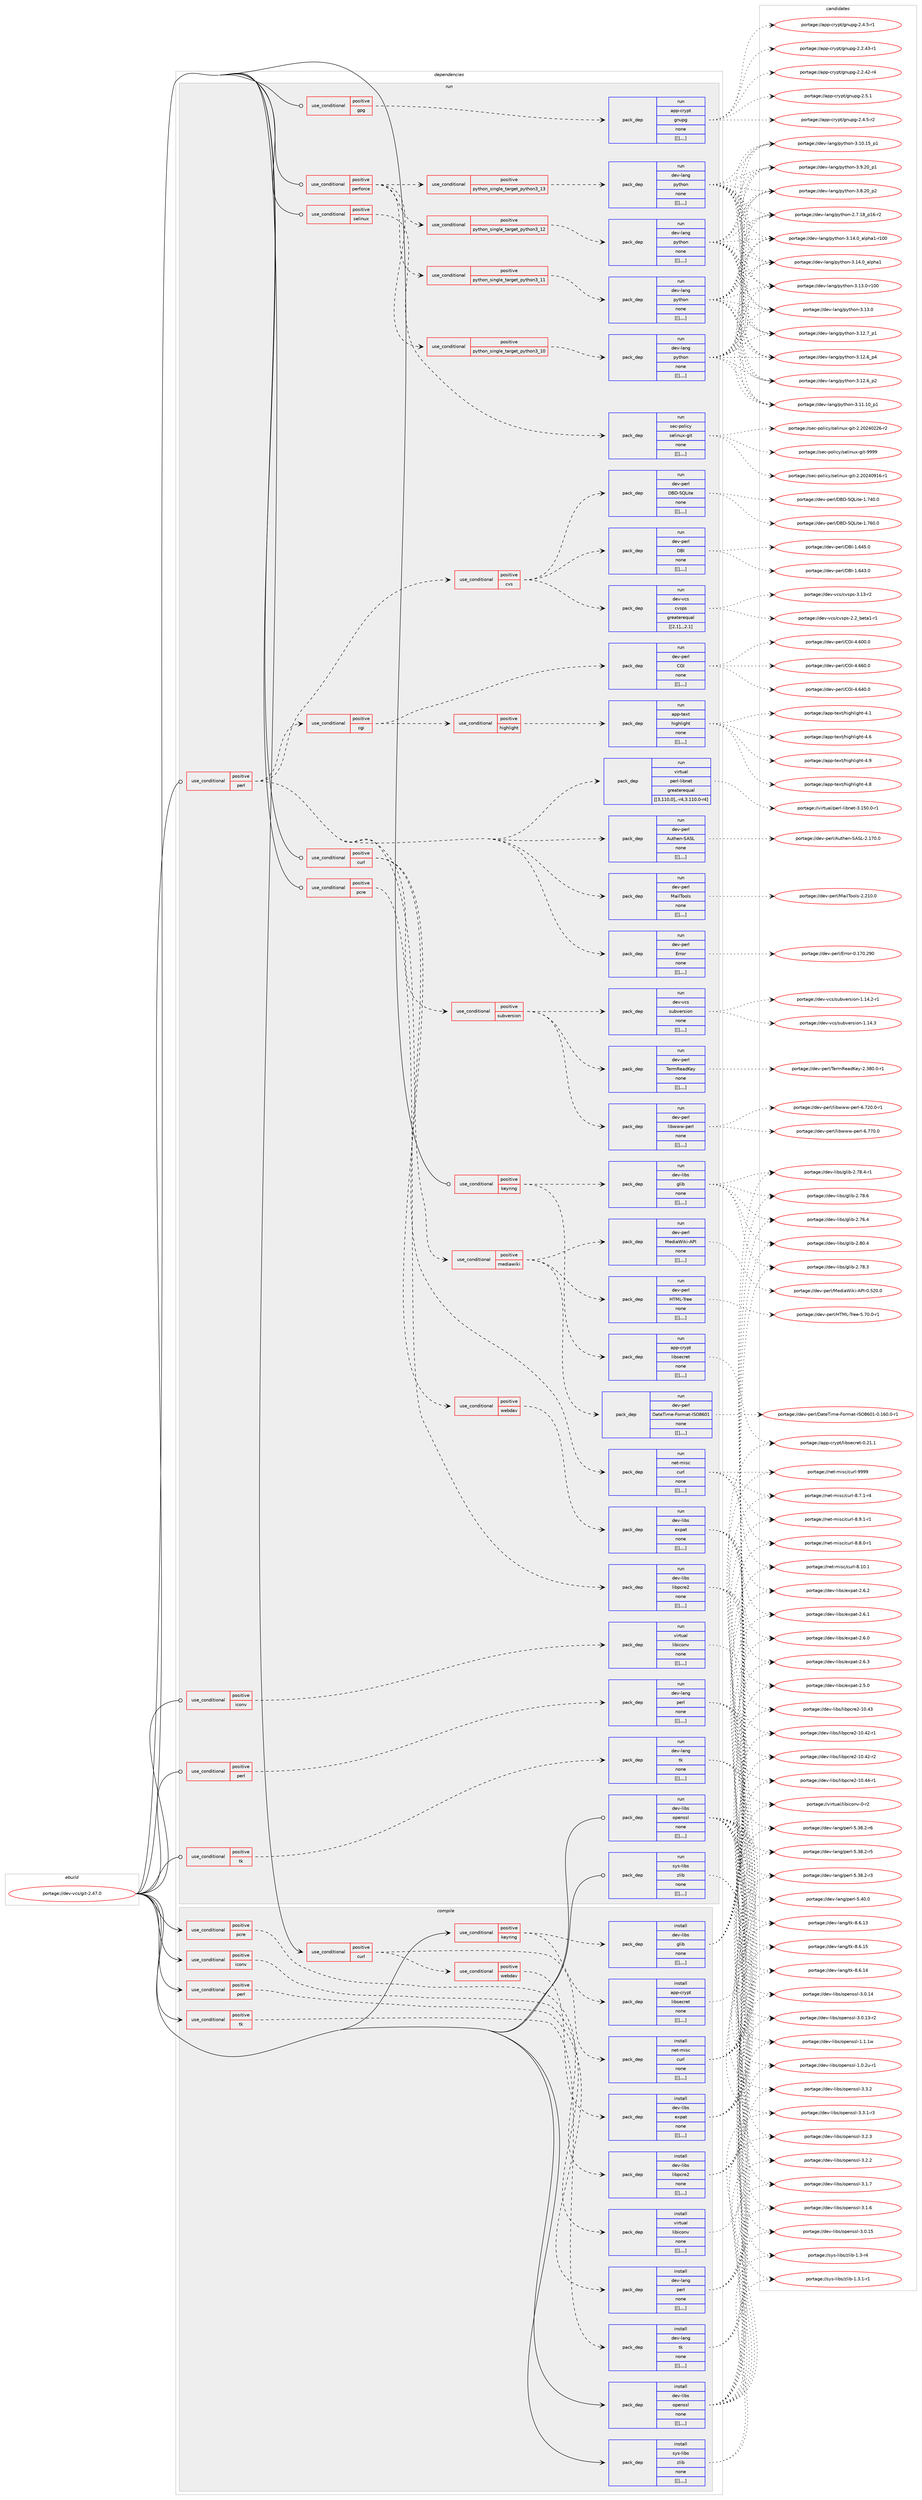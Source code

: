 digraph prolog {

# *************
# Graph options
# *************

newrank=true;
concentrate=true;
compound=true;
graph [rankdir=LR,fontname=Helvetica,fontsize=10,ranksep=1.5];#, ranksep=2.5, nodesep=0.2];
edge  [arrowhead=vee];
node  [fontname=Helvetica,fontsize=10];

# **********
# The ebuild
# **********

subgraph cluster_leftcol {
color=gray;
label=<<i>ebuild</i>>;
id [label="portage://dev-vcs/git-2.47.0", color=red, width=4, href="../dev-vcs/git-2.47.0.svg"];
}

# ****************
# The dependencies
# ****************

subgraph cluster_midcol {
color=gray;
label=<<i>dependencies</i>>;
subgraph cluster_compile {
fillcolor="#eeeeee";
style=filled;
label=<<i>compile</i>>;
subgraph cond66835 {
dependency232993 [label=<<TABLE BORDER="0" CELLBORDER="1" CELLSPACING="0" CELLPADDING="4"><TR><TD ROWSPAN="3" CELLPADDING="10">use_conditional</TD></TR><TR><TD>positive</TD></TR><TR><TD>curl</TD></TR></TABLE>>, shape=none, color=red];
subgraph pack164627 {
dependency233016 [label=<<TABLE BORDER="0" CELLBORDER="1" CELLSPACING="0" CELLPADDING="4" WIDTH="220"><TR><TD ROWSPAN="6" CELLPADDING="30">pack_dep</TD></TR><TR><TD WIDTH="110">install</TD></TR><TR><TD>net-misc</TD></TR><TR><TD>curl</TD></TR><TR><TD>none</TD></TR><TR><TD>[[],,,,]</TD></TR></TABLE>>, shape=none, color=blue];
}
dependency232993:e -> dependency233016:w [weight=20,style="dashed",arrowhead="vee"];
subgraph cond66889 {
dependency233152 [label=<<TABLE BORDER="0" CELLBORDER="1" CELLSPACING="0" CELLPADDING="4"><TR><TD ROWSPAN="3" CELLPADDING="10">use_conditional</TD></TR><TR><TD>positive</TD></TR><TR><TD>webdav</TD></TR></TABLE>>, shape=none, color=red];
subgraph pack164713 {
dependency233155 [label=<<TABLE BORDER="0" CELLBORDER="1" CELLSPACING="0" CELLPADDING="4" WIDTH="220"><TR><TD ROWSPAN="6" CELLPADDING="30">pack_dep</TD></TR><TR><TD WIDTH="110">install</TD></TR><TR><TD>dev-libs</TD></TR><TR><TD>expat</TD></TR><TR><TD>none</TD></TR><TR><TD>[[],,,,]</TD></TR></TABLE>>, shape=none, color=blue];
}
dependency233152:e -> dependency233155:w [weight=20,style="dashed",arrowhead="vee"];
}
dependency232993:e -> dependency233152:w [weight=20,style="dashed",arrowhead="vee"];
}
id:e -> dependency232993:w [weight=20,style="solid",arrowhead="vee"];
subgraph cond66891 {
dependency233159 [label=<<TABLE BORDER="0" CELLBORDER="1" CELLSPACING="0" CELLPADDING="4"><TR><TD ROWSPAN="3" CELLPADDING="10">use_conditional</TD></TR><TR><TD>positive</TD></TR><TR><TD>iconv</TD></TR></TABLE>>, shape=none, color=red];
subgraph pack164742 {
dependency233201 [label=<<TABLE BORDER="0" CELLBORDER="1" CELLSPACING="0" CELLPADDING="4" WIDTH="220"><TR><TD ROWSPAN="6" CELLPADDING="30">pack_dep</TD></TR><TR><TD WIDTH="110">install</TD></TR><TR><TD>virtual</TD></TR><TR><TD>libiconv</TD></TR><TR><TD>none</TD></TR><TR><TD>[[],,,,]</TD></TR></TABLE>>, shape=none, color=blue];
}
dependency233159:e -> dependency233201:w [weight=20,style="dashed",arrowhead="vee"];
}
id:e -> dependency233159:w [weight=20,style="solid",arrowhead="vee"];
subgraph cond66919 {
dependency233266 [label=<<TABLE BORDER="0" CELLBORDER="1" CELLSPACING="0" CELLPADDING="4"><TR><TD ROWSPAN="3" CELLPADDING="10">use_conditional</TD></TR><TR><TD>positive</TD></TR><TR><TD>keyring</TD></TR></TABLE>>, shape=none, color=red];
subgraph pack164847 {
dependency233395 [label=<<TABLE BORDER="0" CELLBORDER="1" CELLSPACING="0" CELLPADDING="4" WIDTH="220"><TR><TD ROWSPAN="6" CELLPADDING="30">pack_dep</TD></TR><TR><TD WIDTH="110">install</TD></TR><TR><TD>app-crypt</TD></TR><TR><TD>libsecret</TD></TR><TR><TD>none</TD></TR><TR><TD>[[],,,,]</TD></TR></TABLE>>, shape=none, color=blue];
}
dependency233266:e -> dependency233395:w [weight=20,style="dashed",arrowhead="vee"];
subgraph pack164878 {
dependency233398 [label=<<TABLE BORDER="0" CELLBORDER="1" CELLSPACING="0" CELLPADDING="4" WIDTH="220"><TR><TD ROWSPAN="6" CELLPADDING="30">pack_dep</TD></TR><TR><TD WIDTH="110">install</TD></TR><TR><TD>dev-libs</TD></TR><TR><TD>glib</TD></TR><TR><TD>none</TD></TR><TR><TD>[[],,,,]</TD></TR></TABLE>>, shape=none, color=blue];
}
dependency233266:e -> dependency233398:w [weight=20,style="dashed",arrowhead="vee"];
}
id:e -> dependency233266:w [weight=20,style="solid",arrowhead="vee"];
subgraph cond66976 {
dependency233445 [label=<<TABLE BORDER="0" CELLBORDER="1" CELLSPACING="0" CELLPADDING="4"><TR><TD ROWSPAN="3" CELLPADDING="10">use_conditional</TD></TR><TR><TD>positive</TD></TR><TR><TD>pcre</TD></TR></TABLE>>, shape=none, color=red];
subgraph pack164926 {
dependency233489 [label=<<TABLE BORDER="0" CELLBORDER="1" CELLSPACING="0" CELLPADDING="4" WIDTH="220"><TR><TD ROWSPAN="6" CELLPADDING="30">pack_dep</TD></TR><TR><TD WIDTH="110">install</TD></TR><TR><TD>dev-libs</TD></TR><TR><TD>libpcre2</TD></TR><TR><TD>none</TD></TR><TR><TD>[[],,,,]</TD></TR></TABLE>>, shape=none, color=blue];
}
dependency233445:e -> dependency233489:w [weight=20,style="dashed",arrowhead="vee"];
}
id:e -> dependency233445:w [weight=20,style="solid",arrowhead="vee"];
subgraph cond66999 {
dependency233560 [label=<<TABLE BORDER="0" CELLBORDER="1" CELLSPACING="0" CELLPADDING="4"><TR><TD ROWSPAN="3" CELLPADDING="10">use_conditional</TD></TR><TR><TD>positive</TD></TR><TR><TD>perl</TD></TR></TABLE>>, shape=none, color=red];
subgraph pack164991 {
dependency233562 [label=<<TABLE BORDER="0" CELLBORDER="1" CELLSPACING="0" CELLPADDING="4" WIDTH="220"><TR><TD ROWSPAN="6" CELLPADDING="30">pack_dep</TD></TR><TR><TD WIDTH="110">install</TD></TR><TR><TD>dev-lang</TD></TR><TR><TD>perl</TD></TR><TR><TD>none</TD></TR><TR><TD>[[],,,,]</TD></TR></TABLE>>, shape=none, color=blue];
}
dependency233560:e -> dependency233562:w [weight=20,style="dashed",arrowhead="vee"];
}
id:e -> dependency233560:w [weight=20,style="solid",arrowhead="vee"];
subgraph cond67026 {
dependency233600 [label=<<TABLE BORDER="0" CELLBORDER="1" CELLSPACING="0" CELLPADDING="4"><TR><TD ROWSPAN="3" CELLPADDING="10">use_conditional</TD></TR><TR><TD>positive</TD></TR><TR><TD>tk</TD></TR></TABLE>>, shape=none, color=red];
subgraph pack165022 {
dependency233632 [label=<<TABLE BORDER="0" CELLBORDER="1" CELLSPACING="0" CELLPADDING="4" WIDTH="220"><TR><TD ROWSPAN="6" CELLPADDING="30">pack_dep</TD></TR><TR><TD WIDTH="110">install</TD></TR><TR><TD>dev-lang</TD></TR><TR><TD>tk</TD></TR><TR><TD>none</TD></TR><TR><TD>[[],,,,]</TD></TR></TABLE>>, shape=none, color=blue];
}
dependency233600:e -> dependency233632:w [weight=20,style="dashed",arrowhead="vee"];
}
id:e -> dependency233600:w [weight=20,style="solid",arrowhead="vee"];
subgraph pack165039 {
dependency233670 [label=<<TABLE BORDER="0" CELLBORDER="1" CELLSPACING="0" CELLPADDING="4" WIDTH="220"><TR><TD ROWSPAN="6" CELLPADDING="30">pack_dep</TD></TR><TR><TD WIDTH="110">install</TD></TR><TR><TD>dev-libs</TD></TR><TR><TD>openssl</TD></TR><TR><TD>none</TD></TR><TR><TD>[[],,,,]</TD></TR></TABLE>>, shape=none, color=blue];
}
id:e -> dependency233670:w [weight=20,style="solid",arrowhead="vee"];
subgraph pack165079 {
dependency233710 [label=<<TABLE BORDER="0" CELLBORDER="1" CELLSPACING="0" CELLPADDING="4" WIDTH="220"><TR><TD ROWSPAN="6" CELLPADDING="30">pack_dep</TD></TR><TR><TD WIDTH="110">install</TD></TR><TR><TD>sys-libs</TD></TR><TR><TD>zlib</TD></TR><TR><TD>none</TD></TR><TR><TD>[[],,,,]</TD></TR></TABLE>>, shape=none, color=blue];
}
id:e -> dependency233710:w [weight=20,style="solid",arrowhead="vee"];
}
subgraph cluster_compileandrun {
fillcolor="#eeeeee";
style=filled;
label=<<i>compile and run</i>>;
}
subgraph cluster_run {
fillcolor="#eeeeee";
style=filled;
label=<<i>run</i>>;
subgraph cond67074 {
dependency233735 [label=<<TABLE BORDER="0" CELLBORDER="1" CELLSPACING="0" CELLPADDING="4"><TR><TD ROWSPAN="3" CELLPADDING="10">use_conditional</TD></TR><TR><TD>positive</TD></TR><TR><TD>curl</TD></TR></TABLE>>, shape=none, color=red];
subgraph pack165110 {
dependency233738 [label=<<TABLE BORDER="0" CELLBORDER="1" CELLSPACING="0" CELLPADDING="4" WIDTH="220"><TR><TD ROWSPAN="6" CELLPADDING="30">pack_dep</TD></TR><TR><TD WIDTH="110">run</TD></TR><TR><TD>net-misc</TD></TR><TR><TD>curl</TD></TR><TR><TD>none</TD></TR><TR><TD>[[],,,,]</TD></TR></TABLE>>, shape=none, color=blue];
}
dependency233735:e -> dependency233738:w [weight=20,style="dashed",arrowhead="vee"];
subgraph cond67081 {
dependency233766 [label=<<TABLE BORDER="0" CELLBORDER="1" CELLSPACING="0" CELLPADDING="4"><TR><TD ROWSPAN="3" CELLPADDING="10">use_conditional</TD></TR><TR><TD>positive</TD></TR><TR><TD>webdav</TD></TR></TABLE>>, shape=none, color=red];
subgraph pack165133 {
dependency233831 [label=<<TABLE BORDER="0" CELLBORDER="1" CELLSPACING="0" CELLPADDING="4" WIDTH="220"><TR><TD ROWSPAN="6" CELLPADDING="30">pack_dep</TD></TR><TR><TD WIDTH="110">run</TD></TR><TR><TD>dev-libs</TD></TR><TR><TD>expat</TD></TR><TR><TD>none</TD></TR><TR><TD>[[],,,,]</TD></TR></TABLE>>, shape=none, color=blue];
}
dependency233766:e -> dependency233831:w [weight=20,style="dashed",arrowhead="vee"];
}
dependency233735:e -> dependency233766:w [weight=20,style="dashed",arrowhead="vee"];
}
id:e -> dependency233735:w [weight=20,style="solid",arrowhead="odot"];
subgraph cond67120 {
dependency233909 [label=<<TABLE BORDER="0" CELLBORDER="1" CELLSPACING="0" CELLPADDING="4"><TR><TD ROWSPAN="3" CELLPADDING="10">use_conditional</TD></TR><TR><TD>positive</TD></TR><TR><TD>gpg</TD></TR></TABLE>>, shape=none, color=red];
subgraph pack165242 {
dependency233956 [label=<<TABLE BORDER="0" CELLBORDER="1" CELLSPACING="0" CELLPADDING="4" WIDTH="220"><TR><TD ROWSPAN="6" CELLPADDING="30">pack_dep</TD></TR><TR><TD WIDTH="110">run</TD></TR><TR><TD>app-crypt</TD></TR><TR><TD>gnupg</TD></TR><TR><TD>none</TD></TR><TR><TD>[[],,,,]</TD></TR></TABLE>>, shape=none, color=blue];
}
dependency233909:e -> dependency233956:w [weight=20,style="dashed",arrowhead="vee"];
}
id:e -> dependency233909:w [weight=20,style="solid",arrowhead="odot"];
subgraph cond67145 {
dependency233961 [label=<<TABLE BORDER="0" CELLBORDER="1" CELLSPACING="0" CELLPADDING="4"><TR><TD ROWSPAN="3" CELLPADDING="10">use_conditional</TD></TR><TR><TD>positive</TD></TR><TR><TD>iconv</TD></TR></TABLE>>, shape=none, color=red];
subgraph pack165282 {
dependency233993 [label=<<TABLE BORDER="0" CELLBORDER="1" CELLSPACING="0" CELLPADDING="4" WIDTH="220"><TR><TD ROWSPAN="6" CELLPADDING="30">pack_dep</TD></TR><TR><TD WIDTH="110">run</TD></TR><TR><TD>virtual</TD></TR><TR><TD>libiconv</TD></TR><TR><TD>none</TD></TR><TR><TD>[[],,,,]</TD></TR></TABLE>>, shape=none, color=blue];
}
dependency233961:e -> dependency233993:w [weight=20,style="dashed",arrowhead="vee"];
}
id:e -> dependency233961:w [weight=20,style="solid",arrowhead="odot"];
subgraph cond67165 {
dependency234034 [label=<<TABLE BORDER="0" CELLBORDER="1" CELLSPACING="0" CELLPADDING="4"><TR><TD ROWSPAN="3" CELLPADDING="10">use_conditional</TD></TR><TR><TD>positive</TD></TR><TR><TD>keyring</TD></TR></TABLE>>, shape=none, color=red];
subgraph pack165310 {
dependency234055 [label=<<TABLE BORDER="0" CELLBORDER="1" CELLSPACING="0" CELLPADDING="4" WIDTH="220"><TR><TD ROWSPAN="6" CELLPADDING="30">pack_dep</TD></TR><TR><TD WIDTH="110">run</TD></TR><TR><TD>app-crypt</TD></TR><TR><TD>libsecret</TD></TR><TR><TD>none</TD></TR><TR><TD>[[],,,,]</TD></TR></TABLE>>, shape=none, color=blue];
}
dependency234034:e -> dependency234055:w [weight=20,style="dashed",arrowhead="vee"];
subgraph pack165325 {
dependency234062 [label=<<TABLE BORDER="0" CELLBORDER="1" CELLSPACING="0" CELLPADDING="4" WIDTH="220"><TR><TD ROWSPAN="6" CELLPADDING="30">pack_dep</TD></TR><TR><TD WIDTH="110">run</TD></TR><TR><TD>dev-libs</TD></TR><TR><TD>glib</TD></TR><TR><TD>none</TD></TR><TR><TD>[[],,,,]</TD></TR></TABLE>>, shape=none, color=blue];
}
dependency234034:e -> dependency234062:w [weight=20,style="dashed",arrowhead="vee"];
}
id:e -> dependency234034:w [weight=20,style="solid",arrowhead="odot"];
subgraph cond67196 {
dependency234136 [label=<<TABLE BORDER="0" CELLBORDER="1" CELLSPACING="0" CELLPADDING="4"><TR><TD ROWSPAN="3" CELLPADDING="10">use_conditional</TD></TR><TR><TD>positive</TD></TR><TR><TD>pcre</TD></TR></TABLE>>, shape=none, color=red];
subgraph pack165436 {
dependency234205 [label=<<TABLE BORDER="0" CELLBORDER="1" CELLSPACING="0" CELLPADDING="4" WIDTH="220"><TR><TD ROWSPAN="6" CELLPADDING="30">pack_dep</TD></TR><TR><TD WIDTH="110">run</TD></TR><TR><TD>dev-libs</TD></TR><TR><TD>libpcre2</TD></TR><TR><TD>none</TD></TR><TR><TD>[[],,,,]</TD></TR></TABLE>>, shape=none, color=blue];
}
dependency234136:e -> dependency234205:w [weight=20,style="dashed",arrowhead="vee"];
}
id:e -> dependency234136:w [weight=20,style="solid",arrowhead="odot"];
subgraph cond67222 {
dependency234213 [label=<<TABLE BORDER="0" CELLBORDER="1" CELLSPACING="0" CELLPADDING="4"><TR><TD ROWSPAN="3" CELLPADDING="10">use_conditional</TD></TR><TR><TD>positive</TD></TR><TR><TD>perforce</TD></TR></TABLE>>, shape=none, color=red];
subgraph cond67224 {
dependency234216 [label=<<TABLE BORDER="0" CELLBORDER="1" CELLSPACING="0" CELLPADDING="4"><TR><TD ROWSPAN="3" CELLPADDING="10">use_conditional</TD></TR><TR><TD>positive</TD></TR><TR><TD>python_single_target_python3_10</TD></TR></TABLE>>, shape=none, color=red];
subgraph pack165441 {
dependency234218 [label=<<TABLE BORDER="0" CELLBORDER="1" CELLSPACING="0" CELLPADDING="4" WIDTH="220"><TR><TD ROWSPAN="6" CELLPADDING="30">pack_dep</TD></TR><TR><TD WIDTH="110">run</TD></TR><TR><TD>dev-lang</TD></TR><TR><TD>python</TD></TR><TR><TD>none</TD></TR><TR><TD>[[],,,,]</TD></TR></TABLE>>, shape=none, color=blue];
}
dependency234216:e -> dependency234218:w [weight=20,style="dashed",arrowhead="vee"];
}
dependency234213:e -> dependency234216:w [weight=20,style="dashed",arrowhead="vee"];
subgraph cond67232 {
dependency234252 [label=<<TABLE BORDER="0" CELLBORDER="1" CELLSPACING="0" CELLPADDING="4"><TR><TD ROWSPAN="3" CELLPADDING="10">use_conditional</TD></TR><TR><TD>positive</TD></TR><TR><TD>python_single_target_python3_11</TD></TR></TABLE>>, shape=none, color=red];
subgraph pack165467 {
dependency234276 [label=<<TABLE BORDER="0" CELLBORDER="1" CELLSPACING="0" CELLPADDING="4" WIDTH="220"><TR><TD ROWSPAN="6" CELLPADDING="30">pack_dep</TD></TR><TR><TD WIDTH="110">run</TD></TR><TR><TD>dev-lang</TD></TR><TR><TD>python</TD></TR><TR><TD>none</TD></TR><TR><TD>[[],,,,]</TD></TR></TABLE>>, shape=none, color=blue];
}
dependency234252:e -> dependency234276:w [weight=20,style="dashed",arrowhead="vee"];
}
dependency234213:e -> dependency234252:w [weight=20,style="dashed",arrowhead="vee"];
subgraph cond67241 {
dependency234335 [label=<<TABLE BORDER="0" CELLBORDER="1" CELLSPACING="0" CELLPADDING="4"><TR><TD ROWSPAN="3" CELLPADDING="10">use_conditional</TD></TR><TR><TD>positive</TD></TR><TR><TD>python_single_target_python3_12</TD></TR></TABLE>>, shape=none, color=red];
subgraph pack165544 {
dependency234427 [label=<<TABLE BORDER="0" CELLBORDER="1" CELLSPACING="0" CELLPADDING="4" WIDTH="220"><TR><TD ROWSPAN="6" CELLPADDING="30">pack_dep</TD></TR><TR><TD WIDTH="110">run</TD></TR><TR><TD>dev-lang</TD></TR><TR><TD>python</TD></TR><TR><TD>none</TD></TR><TR><TD>[[],,,,]</TD></TR></TABLE>>, shape=none, color=blue];
}
dependency234335:e -> dependency234427:w [weight=20,style="dashed",arrowhead="vee"];
}
dependency234213:e -> dependency234335:w [weight=20,style="dashed",arrowhead="vee"];
subgraph cond67282 {
dependency234432 [label=<<TABLE BORDER="0" CELLBORDER="1" CELLSPACING="0" CELLPADDING="4"><TR><TD ROWSPAN="3" CELLPADDING="10">use_conditional</TD></TR><TR><TD>positive</TD></TR><TR><TD>python_single_target_python3_13</TD></TR></TABLE>>, shape=none, color=red];
subgraph pack165624 {
dependency234502 [label=<<TABLE BORDER="0" CELLBORDER="1" CELLSPACING="0" CELLPADDING="4" WIDTH="220"><TR><TD ROWSPAN="6" CELLPADDING="30">pack_dep</TD></TR><TR><TD WIDTH="110">run</TD></TR><TR><TD>dev-lang</TD></TR><TR><TD>python</TD></TR><TR><TD>none</TD></TR><TR><TD>[[],,,,]</TD></TR></TABLE>>, shape=none, color=blue];
}
dependency234432:e -> dependency234502:w [weight=20,style="dashed",arrowhead="vee"];
}
dependency234213:e -> dependency234432:w [weight=20,style="dashed",arrowhead="vee"];
}
id:e -> dependency234213:w [weight=20,style="solid",arrowhead="odot"];
subgraph cond67301 {
dependency234620 [label=<<TABLE BORDER="0" CELLBORDER="1" CELLSPACING="0" CELLPADDING="4"><TR><TD ROWSPAN="3" CELLPADDING="10">use_conditional</TD></TR><TR><TD>positive</TD></TR><TR><TD>perl</TD></TR></TABLE>>, shape=none, color=red];
subgraph pack165751 {
dependency234664 [label=<<TABLE BORDER="0" CELLBORDER="1" CELLSPACING="0" CELLPADDING="4" WIDTH="220"><TR><TD ROWSPAN="6" CELLPADDING="30">pack_dep</TD></TR><TR><TD WIDTH="110">run</TD></TR><TR><TD>dev-lang</TD></TR><TR><TD>perl</TD></TR><TR><TD>none</TD></TR><TR><TD>[[],,,,]</TD></TR></TABLE>>, shape=none, color=blue];
}
dependency234620:e -> dependency234664:w [weight=20,style="dashed",arrowhead="vee"];
}
id:e -> dependency234620:w [weight=20,style="solid",arrowhead="odot"];
subgraph cond67337 {
dependency234691 [label=<<TABLE BORDER="0" CELLBORDER="1" CELLSPACING="0" CELLPADDING="4"><TR><TD ROWSPAN="3" CELLPADDING="10">use_conditional</TD></TR><TR><TD>positive</TD></TR><TR><TD>perl</TD></TR></TABLE>>, shape=none, color=red];
subgraph pack165805 {
dependency234708 [label=<<TABLE BORDER="0" CELLBORDER="1" CELLSPACING="0" CELLPADDING="4" WIDTH="220"><TR><TD ROWSPAN="6" CELLPADDING="30">pack_dep</TD></TR><TR><TD WIDTH="110">run</TD></TR><TR><TD>dev-perl</TD></TR><TR><TD>Error</TD></TR><TR><TD>none</TD></TR><TR><TD>[[],,,,]</TD></TR></TABLE>>, shape=none, color=blue];
}
dependency234691:e -> dependency234708:w [weight=20,style="dashed",arrowhead="vee"];
subgraph pack165852 {
dependency234802 [label=<<TABLE BORDER="0" CELLBORDER="1" CELLSPACING="0" CELLPADDING="4" WIDTH="220"><TR><TD ROWSPAN="6" CELLPADDING="30">pack_dep</TD></TR><TR><TD WIDTH="110">run</TD></TR><TR><TD>dev-perl</TD></TR><TR><TD>MailTools</TD></TR><TR><TD>none</TD></TR><TR><TD>[[],,,,]</TD></TR></TABLE>>, shape=none, color=blue];
}
dependency234691:e -> dependency234802:w [weight=20,style="dashed",arrowhead="vee"];
subgraph pack165895 {
dependency234820 [label=<<TABLE BORDER="0" CELLBORDER="1" CELLSPACING="0" CELLPADDING="4" WIDTH="220"><TR><TD ROWSPAN="6" CELLPADDING="30">pack_dep</TD></TR><TR><TD WIDTH="110">run</TD></TR><TR><TD>dev-perl</TD></TR><TR><TD>Authen-SASL</TD></TR><TR><TD>none</TD></TR><TR><TD>[[],,,,]</TD></TR></TABLE>>, shape=none, color=blue];
}
dependency234691:e -> dependency234820:w [weight=20,style="dashed",arrowhead="vee"];
subgraph pack165898 {
dependency234842 [label=<<TABLE BORDER="0" CELLBORDER="1" CELLSPACING="0" CELLPADDING="4" WIDTH="220"><TR><TD ROWSPAN="6" CELLPADDING="30">pack_dep</TD></TR><TR><TD WIDTH="110">run</TD></TR><TR><TD>virtual</TD></TR><TR><TD>perl-libnet</TD></TR><TR><TD>greaterequal</TD></TR><TR><TD>[[3,110,0],,-r4,3.110.0-r4]</TD></TR></TABLE>>, shape=none, color=blue];
}
dependency234691:e -> dependency234842:w [weight=20,style="dashed",arrowhead="vee"];
subgraph cond67375 {
dependency234847 [label=<<TABLE BORDER="0" CELLBORDER="1" CELLSPACING="0" CELLPADDING="4"><TR><TD ROWSPAN="3" CELLPADDING="10">use_conditional</TD></TR><TR><TD>positive</TD></TR><TR><TD>cgi</TD></TR></TABLE>>, shape=none, color=red];
subgraph pack165915 {
dependency234860 [label=<<TABLE BORDER="0" CELLBORDER="1" CELLSPACING="0" CELLPADDING="4" WIDTH="220"><TR><TD ROWSPAN="6" CELLPADDING="30">pack_dep</TD></TR><TR><TD WIDTH="110">run</TD></TR><TR><TD>dev-perl</TD></TR><TR><TD>CGI</TD></TR><TR><TD>none</TD></TR><TR><TD>[[],,,,]</TD></TR></TABLE>>, shape=none, color=blue];
}
dependency234847:e -> dependency234860:w [weight=20,style="dashed",arrowhead="vee"];
subgraph cond67391 {
dependency234927 [label=<<TABLE BORDER="0" CELLBORDER="1" CELLSPACING="0" CELLPADDING="4"><TR><TD ROWSPAN="3" CELLPADDING="10">use_conditional</TD></TR><TR><TD>positive</TD></TR><TR><TD>highlight</TD></TR></TABLE>>, shape=none, color=red];
subgraph pack165981 {
dependency234931 [label=<<TABLE BORDER="0" CELLBORDER="1" CELLSPACING="0" CELLPADDING="4" WIDTH="220"><TR><TD ROWSPAN="6" CELLPADDING="30">pack_dep</TD></TR><TR><TD WIDTH="110">run</TD></TR><TR><TD>app-text</TD></TR><TR><TD>highlight</TD></TR><TR><TD>none</TD></TR><TR><TD>[[],,,,]</TD></TR></TABLE>>, shape=none, color=blue];
}
dependency234927:e -> dependency234931:w [weight=20,style="dashed",arrowhead="vee"];
}
dependency234847:e -> dependency234927:w [weight=20,style="dashed",arrowhead="vee"];
}
dependency234691:e -> dependency234847:w [weight=20,style="dashed",arrowhead="vee"];
subgraph cond67392 {
dependency234975 [label=<<TABLE BORDER="0" CELLBORDER="1" CELLSPACING="0" CELLPADDING="4"><TR><TD ROWSPAN="3" CELLPADDING="10">use_conditional</TD></TR><TR><TD>positive</TD></TR><TR><TD>cvs</TD></TR></TABLE>>, shape=none, color=red];
subgraph pack166032 {
dependency234996 [label=<<TABLE BORDER="0" CELLBORDER="1" CELLSPACING="0" CELLPADDING="4" WIDTH="220"><TR><TD ROWSPAN="6" CELLPADDING="30">pack_dep</TD></TR><TR><TD WIDTH="110">run</TD></TR><TR><TD>dev-vcs</TD></TR><TR><TD>cvsps</TD></TR><TR><TD>greaterequal</TD></TR><TR><TD>[[2,1],,,2.1]</TD></TR></TABLE>>, shape=none, color=blue];
}
dependency234975:e -> dependency234996:w [weight=20,style="dashed",arrowhead="vee"];
subgraph pack166037 {
dependency234998 [label=<<TABLE BORDER="0" CELLBORDER="1" CELLSPACING="0" CELLPADDING="4" WIDTH="220"><TR><TD ROWSPAN="6" CELLPADDING="30">pack_dep</TD></TR><TR><TD WIDTH="110">run</TD></TR><TR><TD>dev-perl</TD></TR><TR><TD>DBI</TD></TR><TR><TD>none</TD></TR><TR><TD>[[],,,,]</TD></TR></TABLE>>, shape=none, color=blue];
}
dependency234975:e -> dependency234998:w [weight=20,style="dashed",arrowhead="vee"];
subgraph pack166045 {
dependency235014 [label=<<TABLE BORDER="0" CELLBORDER="1" CELLSPACING="0" CELLPADDING="4" WIDTH="220"><TR><TD ROWSPAN="6" CELLPADDING="30">pack_dep</TD></TR><TR><TD WIDTH="110">run</TD></TR><TR><TD>dev-perl</TD></TR><TR><TD>DBD-SQLite</TD></TR><TR><TD>none</TD></TR><TR><TD>[[],,,,]</TD></TR></TABLE>>, shape=none, color=blue];
}
dependency234975:e -> dependency235014:w [weight=20,style="dashed",arrowhead="vee"];
}
dependency234691:e -> dependency234975:w [weight=20,style="dashed",arrowhead="vee"];
subgraph cond67408 {
dependency235147 [label=<<TABLE BORDER="0" CELLBORDER="1" CELLSPACING="0" CELLPADDING="4"><TR><TD ROWSPAN="3" CELLPADDING="10">use_conditional</TD></TR><TR><TD>positive</TD></TR><TR><TD>mediawiki</TD></TR></TABLE>>, shape=none, color=red];
subgraph pack166205 {
dependency235242 [label=<<TABLE BORDER="0" CELLBORDER="1" CELLSPACING="0" CELLPADDING="4" WIDTH="220"><TR><TD ROWSPAN="6" CELLPADDING="30">pack_dep</TD></TR><TR><TD WIDTH="110">run</TD></TR><TR><TD>dev-perl</TD></TR><TR><TD>DateTime-Format-ISO8601</TD></TR><TR><TD>none</TD></TR><TR><TD>[[],,,,]</TD></TR></TABLE>>, shape=none, color=blue];
}
dependency235147:e -> dependency235242:w [weight=20,style="dashed",arrowhead="vee"];
subgraph pack166367 {
dependency235376 [label=<<TABLE BORDER="0" CELLBORDER="1" CELLSPACING="0" CELLPADDING="4" WIDTH="220"><TR><TD ROWSPAN="6" CELLPADDING="30">pack_dep</TD></TR><TR><TD WIDTH="110">run</TD></TR><TR><TD>dev-perl</TD></TR><TR><TD>HTML-Tree</TD></TR><TR><TD>none</TD></TR><TR><TD>[[],,,,]</TD></TR></TABLE>>, shape=none, color=blue];
}
dependency235147:e -> dependency235376:w [weight=20,style="dashed",arrowhead="vee"];
subgraph pack166371 {
dependency235422 [label=<<TABLE BORDER="0" CELLBORDER="1" CELLSPACING="0" CELLPADDING="4" WIDTH="220"><TR><TD ROWSPAN="6" CELLPADDING="30">pack_dep</TD></TR><TR><TD WIDTH="110">run</TD></TR><TR><TD>dev-perl</TD></TR><TR><TD>MediaWiki-API</TD></TR><TR><TD>none</TD></TR><TR><TD>[[],,,,]</TD></TR></TABLE>>, shape=none, color=blue];
}
dependency235147:e -> dependency235422:w [weight=20,style="dashed",arrowhead="vee"];
}
dependency234691:e -> dependency235147:w [weight=20,style="dashed",arrowhead="vee"];
subgraph cond67465 {
dependency235467 [label=<<TABLE BORDER="0" CELLBORDER="1" CELLSPACING="0" CELLPADDING="4"><TR><TD ROWSPAN="3" CELLPADDING="10">use_conditional</TD></TR><TR><TD>positive</TD></TR><TR><TD>subversion</TD></TR></TABLE>>, shape=none, color=red];
subgraph pack166459 {
dependency235490 [label=<<TABLE BORDER="0" CELLBORDER="1" CELLSPACING="0" CELLPADDING="4" WIDTH="220"><TR><TD ROWSPAN="6" CELLPADDING="30">pack_dep</TD></TR><TR><TD WIDTH="110">run</TD></TR><TR><TD>dev-vcs</TD></TR><TR><TD>subversion</TD></TR><TR><TD>none</TD></TR><TR><TD>[[],,,,]</TD></TR></TABLE>>, shape=none, color=blue];
}
dependency235467:e -> dependency235490:w [weight=20,style="dashed",arrowhead="vee"];
subgraph pack166512 {
dependency235604 [label=<<TABLE BORDER="0" CELLBORDER="1" CELLSPACING="0" CELLPADDING="4" WIDTH="220"><TR><TD ROWSPAN="6" CELLPADDING="30">pack_dep</TD></TR><TR><TD WIDTH="110">run</TD></TR><TR><TD>dev-perl</TD></TR><TR><TD>libwww-perl</TD></TR><TR><TD>none</TD></TR><TR><TD>[[],,,,]</TD></TR></TABLE>>, shape=none, color=blue];
}
dependency235467:e -> dependency235604:w [weight=20,style="dashed",arrowhead="vee"];
subgraph pack166586 {
dependency235651 [label=<<TABLE BORDER="0" CELLBORDER="1" CELLSPACING="0" CELLPADDING="4" WIDTH="220"><TR><TD ROWSPAN="6" CELLPADDING="30">pack_dep</TD></TR><TR><TD WIDTH="110">run</TD></TR><TR><TD>dev-perl</TD></TR><TR><TD>TermReadKey</TD></TR><TR><TD>none</TD></TR><TR><TD>[[],,,,]</TD></TR></TABLE>>, shape=none, color=blue];
}
dependency235467:e -> dependency235651:w [weight=20,style="dashed",arrowhead="vee"];
}
dependency234691:e -> dependency235467:w [weight=20,style="dashed",arrowhead="vee"];
}
id:e -> dependency234691:w [weight=20,style="solid",arrowhead="odot"];
subgraph cond67498 {
dependency235675 [label=<<TABLE BORDER="0" CELLBORDER="1" CELLSPACING="0" CELLPADDING="4"><TR><TD ROWSPAN="3" CELLPADDING="10">use_conditional</TD></TR><TR><TD>positive</TD></TR><TR><TD>selinux</TD></TR></TABLE>>, shape=none, color=red];
subgraph pack166623 {
dependency235699 [label=<<TABLE BORDER="0" CELLBORDER="1" CELLSPACING="0" CELLPADDING="4" WIDTH="220"><TR><TD ROWSPAN="6" CELLPADDING="30">pack_dep</TD></TR><TR><TD WIDTH="110">run</TD></TR><TR><TD>sec-policy</TD></TR><TR><TD>selinux-git</TD></TR><TR><TD>none</TD></TR><TR><TD>[[],,,,]</TD></TR></TABLE>>, shape=none, color=blue];
}
dependency235675:e -> dependency235699:w [weight=20,style="dashed",arrowhead="vee"];
}
id:e -> dependency235675:w [weight=20,style="solid",arrowhead="odot"];
subgraph cond67500 {
dependency235704 [label=<<TABLE BORDER="0" CELLBORDER="1" CELLSPACING="0" CELLPADDING="4"><TR><TD ROWSPAN="3" CELLPADDING="10">use_conditional</TD></TR><TR><TD>positive</TD></TR><TR><TD>tk</TD></TR></TABLE>>, shape=none, color=red];
subgraph pack166646 {
dependency235723 [label=<<TABLE BORDER="0" CELLBORDER="1" CELLSPACING="0" CELLPADDING="4" WIDTH="220"><TR><TD ROWSPAN="6" CELLPADDING="30">pack_dep</TD></TR><TR><TD WIDTH="110">run</TD></TR><TR><TD>dev-lang</TD></TR><TR><TD>tk</TD></TR><TR><TD>none</TD></TR><TR><TD>[[],,,,]</TD></TR></TABLE>>, shape=none, color=blue];
}
dependency235704:e -> dependency235723:w [weight=20,style="dashed",arrowhead="vee"];
}
id:e -> dependency235704:w [weight=20,style="solid",arrowhead="odot"];
subgraph pack166677 {
dependency235745 [label=<<TABLE BORDER="0" CELLBORDER="1" CELLSPACING="0" CELLPADDING="4" WIDTH="220"><TR><TD ROWSPAN="6" CELLPADDING="30">pack_dep</TD></TR><TR><TD WIDTH="110">run</TD></TR><TR><TD>dev-libs</TD></TR><TR><TD>openssl</TD></TR><TR><TD>none</TD></TR><TR><TD>[[],,,,]</TD></TR></TABLE>>, shape=none, color=blue];
}
id:e -> dependency235745:w [weight=20,style="solid",arrowhead="odot"];
subgraph pack166682 {
dependency235752 [label=<<TABLE BORDER="0" CELLBORDER="1" CELLSPACING="0" CELLPADDING="4" WIDTH="220"><TR><TD ROWSPAN="6" CELLPADDING="30">pack_dep</TD></TR><TR><TD WIDTH="110">run</TD></TR><TR><TD>sys-libs</TD></TR><TR><TD>zlib</TD></TR><TR><TD>none</TD></TR><TR><TD>[[],,,,]</TD></TR></TABLE>>, shape=none, color=blue];
}
id:e -> dependency235752:w [weight=20,style="solid",arrowhead="odot"];
}
}

# **************
# The candidates
# **************

subgraph cluster_choices {
rank=same;
color=gray;
label=<<i>candidates</i>>;

subgraph choice165726 {
color=black;
nodesep=1;
choice110101116451091051159947991171141084557575757 [label="portage://net-misc/curl-9999", color=red, width=4,href="../net-misc/curl-9999.svg"];
choice1101011164510910511599479911711410845564649484649 [label="portage://net-misc/curl-8.10.1", color=red, width=4,href="../net-misc/curl-8.10.1.svg"];
choice110101116451091051159947991171141084556465746494511449 [label="portage://net-misc/curl-8.9.1-r1", color=red, width=4,href="../net-misc/curl-8.9.1-r1.svg"];
choice110101116451091051159947991171141084556465646484511449 [label="portage://net-misc/curl-8.8.0-r1", color=red, width=4,href="../net-misc/curl-8.8.0-r1.svg"];
choice110101116451091051159947991171141084556465546494511452 [label="portage://net-misc/curl-8.7.1-r4", color=red, width=4,href="../net-misc/curl-8.7.1-r4.svg"];
dependency233016:e -> choice110101116451091051159947991171141084557575757:w [style=dotted,weight="100"];
dependency233016:e -> choice1101011164510910511599479911711410845564649484649:w [style=dotted,weight="100"];
dependency233016:e -> choice110101116451091051159947991171141084556465746494511449:w [style=dotted,weight="100"];
dependency233016:e -> choice110101116451091051159947991171141084556465646484511449:w [style=dotted,weight="100"];
dependency233016:e -> choice110101116451091051159947991171141084556465546494511452:w [style=dotted,weight="100"];
}
subgraph choice165752 {
color=black;
nodesep=1;
choice10010111845108105981154710112011297116455046544651 [label="portage://dev-libs/expat-2.6.3", color=red, width=4,href="../dev-libs/expat-2.6.3.svg"];
choice10010111845108105981154710112011297116455046544650 [label="portage://dev-libs/expat-2.6.2", color=red, width=4,href="../dev-libs/expat-2.6.2.svg"];
choice10010111845108105981154710112011297116455046544649 [label="portage://dev-libs/expat-2.6.1", color=red, width=4,href="../dev-libs/expat-2.6.1.svg"];
choice10010111845108105981154710112011297116455046544648 [label="portage://dev-libs/expat-2.6.0", color=red, width=4,href="../dev-libs/expat-2.6.0.svg"];
choice10010111845108105981154710112011297116455046534648 [label="portage://dev-libs/expat-2.5.0", color=red, width=4,href="../dev-libs/expat-2.5.0.svg"];
dependency233155:e -> choice10010111845108105981154710112011297116455046544651:w [style=dotted,weight="100"];
dependency233155:e -> choice10010111845108105981154710112011297116455046544650:w [style=dotted,weight="100"];
dependency233155:e -> choice10010111845108105981154710112011297116455046544649:w [style=dotted,weight="100"];
dependency233155:e -> choice10010111845108105981154710112011297116455046544648:w [style=dotted,weight="100"];
dependency233155:e -> choice10010111845108105981154710112011297116455046534648:w [style=dotted,weight="100"];
}
subgraph choice165757 {
color=black;
nodesep=1;
choice1181051141161179710847108105981059911111011845484511450 [label="portage://virtual/libiconv-0-r2", color=red, width=4,href="../virtual/libiconv-0-r2.svg"];
dependency233201:e -> choice1181051141161179710847108105981059911111011845484511450:w [style=dotted,weight="100"];
}
subgraph choice165777 {
color=black;
nodesep=1;
choice97112112459911412111211647108105981151019911410111645484650494649 [label="portage://app-crypt/libsecret-0.21.1", color=red, width=4,href="../app-crypt/libsecret-0.21.1.svg"];
dependency233395:e -> choice97112112459911412111211647108105981151019911410111645484650494649:w [style=dotted,weight="100"];
}
subgraph choice165780 {
color=black;
nodesep=1;
choice1001011184510810598115471031081059845504656484652 [label="portage://dev-libs/glib-2.80.4", color=red, width=4,href="../dev-libs/glib-2.80.4.svg"];
choice1001011184510810598115471031081059845504655564654 [label="portage://dev-libs/glib-2.78.6", color=red, width=4,href="../dev-libs/glib-2.78.6.svg"];
choice10010111845108105981154710310810598455046555646524511449 [label="portage://dev-libs/glib-2.78.4-r1", color=red, width=4,href="../dev-libs/glib-2.78.4-r1.svg"];
choice1001011184510810598115471031081059845504655564651 [label="portage://dev-libs/glib-2.78.3", color=red, width=4,href="../dev-libs/glib-2.78.3.svg"];
choice1001011184510810598115471031081059845504655544652 [label="portage://dev-libs/glib-2.76.4", color=red, width=4,href="../dev-libs/glib-2.76.4.svg"];
dependency233398:e -> choice1001011184510810598115471031081059845504656484652:w [style=dotted,weight="100"];
dependency233398:e -> choice1001011184510810598115471031081059845504655564654:w [style=dotted,weight="100"];
dependency233398:e -> choice10010111845108105981154710310810598455046555646524511449:w [style=dotted,weight="100"];
dependency233398:e -> choice1001011184510810598115471031081059845504655564651:w [style=dotted,weight="100"];
dependency233398:e -> choice1001011184510810598115471031081059845504655544652:w [style=dotted,weight="100"];
}
subgraph choice165784 {
color=black;
nodesep=1;
choice1001011184510810598115471081059811299114101504549484652524511449 [label="portage://dev-libs/libpcre2-10.44-r1", color=red, width=4,href="../dev-libs/libpcre2-10.44-r1.svg"];
choice100101118451081059811547108105981129911410150454948465251 [label="portage://dev-libs/libpcre2-10.43", color=red, width=4,href="../dev-libs/libpcre2-10.43.svg"];
choice1001011184510810598115471081059811299114101504549484652504511450 [label="portage://dev-libs/libpcre2-10.42-r2", color=red, width=4,href="../dev-libs/libpcre2-10.42-r2.svg"];
choice1001011184510810598115471081059811299114101504549484652504511449 [label="portage://dev-libs/libpcre2-10.42-r1", color=red, width=4,href="../dev-libs/libpcre2-10.42-r1.svg"];
dependency233489:e -> choice1001011184510810598115471081059811299114101504549484652524511449:w [style=dotted,weight="100"];
dependency233489:e -> choice100101118451081059811547108105981129911410150454948465251:w [style=dotted,weight="100"];
dependency233489:e -> choice1001011184510810598115471081059811299114101504549484652504511450:w [style=dotted,weight="100"];
dependency233489:e -> choice1001011184510810598115471081059811299114101504549484652504511449:w [style=dotted,weight="100"];
}
subgraph choice165786 {
color=black;
nodesep=1;
choice10010111845108971101034711210111410845534652484648 [label="portage://dev-lang/perl-5.40.0", color=red, width=4,href="../dev-lang/perl-5.40.0.svg"];
choice100101118451089711010347112101114108455346515646504511454 [label="portage://dev-lang/perl-5.38.2-r6", color=red, width=4,href="../dev-lang/perl-5.38.2-r6.svg"];
choice100101118451089711010347112101114108455346515646504511453 [label="portage://dev-lang/perl-5.38.2-r5", color=red, width=4,href="../dev-lang/perl-5.38.2-r5.svg"];
choice100101118451089711010347112101114108455346515646504511451 [label="portage://dev-lang/perl-5.38.2-r3", color=red, width=4,href="../dev-lang/perl-5.38.2-r3.svg"];
dependency233562:e -> choice10010111845108971101034711210111410845534652484648:w [style=dotted,weight="100"];
dependency233562:e -> choice100101118451089711010347112101114108455346515646504511454:w [style=dotted,weight="100"];
dependency233562:e -> choice100101118451089711010347112101114108455346515646504511453:w [style=dotted,weight="100"];
dependency233562:e -> choice100101118451089711010347112101114108455346515646504511451:w [style=dotted,weight="100"];
}
subgraph choice165810 {
color=black;
nodesep=1;
choice10010111845108971101034711610745564654464953 [label="portage://dev-lang/tk-8.6.15", color=red, width=4,href="../dev-lang/tk-8.6.15.svg"];
choice10010111845108971101034711610745564654464952 [label="portage://dev-lang/tk-8.6.14", color=red, width=4,href="../dev-lang/tk-8.6.14.svg"];
choice10010111845108971101034711610745564654464951 [label="portage://dev-lang/tk-8.6.13", color=red, width=4,href="../dev-lang/tk-8.6.13.svg"];
dependency233632:e -> choice10010111845108971101034711610745564654464953:w [style=dotted,weight="100"];
dependency233632:e -> choice10010111845108971101034711610745564654464952:w [style=dotted,weight="100"];
dependency233632:e -> choice10010111845108971101034711610745564654464951:w [style=dotted,weight="100"];
}
subgraph choice165821 {
color=black;
nodesep=1;
choice100101118451081059811547111112101110115115108455146514650 [label="portage://dev-libs/openssl-3.3.2", color=red, width=4,href="../dev-libs/openssl-3.3.2.svg"];
choice1001011184510810598115471111121011101151151084551465146494511451 [label="portage://dev-libs/openssl-3.3.1-r3", color=red, width=4,href="../dev-libs/openssl-3.3.1-r3.svg"];
choice100101118451081059811547111112101110115115108455146504651 [label="portage://dev-libs/openssl-3.2.3", color=red, width=4,href="../dev-libs/openssl-3.2.3.svg"];
choice100101118451081059811547111112101110115115108455146504650 [label="portage://dev-libs/openssl-3.2.2", color=red, width=4,href="../dev-libs/openssl-3.2.2.svg"];
choice100101118451081059811547111112101110115115108455146494655 [label="portage://dev-libs/openssl-3.1.7", color=red, width=4,href="../dev-libs/openssl-3.1.7.svg"];
choice100101118451081059811547111112101110115115108455146494654 [label="portage://dev-libs/openssl-3.1.6", color=red, width=4,href="../dev-libs/openssl-3.1.6.svg"];
choice10010111845108105981154711111210111011511510845514648464953 [label="portage://dev-libs/openssl-3.0.15", color=red, width=4,href="../dev-libs/openssl-3.0.15.svg"];
choice10010111845108105981154711111210111011511510845514648464952 [label="portage://dev-libs/openssl-3.0.14", color=red, width=4,href="../dev-libs/openssl-3.0.14.svg"];
choice100101118451081059811547111112101110115115108455146484649514511450 [label="portage://dev-libs/openssl-3.0.13-r2", color=red, width=4,href="../dev-libs/openssl-3.0.13-r2.svg"];
choice100101118451081059811547111112101110115115108454946494649119 [label="portage://dev-libs/openssl-1.1.1w", color=red, width=4,href="../dev-libs/openssl-1.1.1w.svg"];
choice1001011184510810598115471111121011101151151084549464846501174511449 [label="portage://dev-libs/openssl-1.0.2u-r1", color=red, width=4,href="../dev-libs/openssl-1.0.2u-r1.svg"];
dependency233670:e -> choice100101118451081059811547111112101110115115108455146514650:w [style=dotted,weight="100"];
dependency233670:e -> choice1001011184510810598115471111121011101151151084551465146494511451:w [style=dotted,weight="100"];
dependency233670:e -> choice100101118451081059811547111112101110115115108455146504651:w [style=dotted,weight="100"];
dependency233670:e -> choice100101118451081059811547111112101110115115108455146504650:w [style=dotted,weight="100"];
dependency233670:e -> choice100101118451081059811547111112101110115115108455146494655:w [style=dotted,weight="100"];
dependency233670:e -> choice100101118451081059811547111112101110115115108455146494654:w [style=dotted,weight="100"];
dependency233670:e -> choice10010111845108105981154711111210111011511510845514648464953:w [style=dotted,weight="100"];
dependency233670:e -> choice10010111845108105981154711111210111011511510845514648464952:w [style=dotted,weight="100"];
dependency233670:e -> choice100101118451081059811547111112101110115115108455146484649514511450:w [style=dotted,weight="100"];
dependency233670:e -> choice100101118451081059811547111112101110115115108454946494649119:w [style=dotted,weight="100"];
dependency233670:e -> choice1001011184510810598115471111121011101151151084549464846501174511449:w [style=dotted,weight="100"];
}
subgraph choice165858 {
color=black;
nodesep=1;
choice115121115451081059811547122108105984549465146494511449 [label="portage://sys-libs/zlib-1.3.1-r1", color=red, width=4,href="../sys-libs/zlib-1.3.1-r1.svg"];
choice11512111545108105981154712210810598454946514511452 [label="portage://sys-libs/zlib-1.3-r4", color=red, width=4,href="../sys-libs/zlib-1.3-r4.svg"];
dependency233710:e -> choice115121115451081059811547122108105984549465146494511449:w [style=dotted,weight="100"];
dependency233710:e -> choice11512111545108105981154712210810598454946514511452:w [style=dotted,weight="100"];
}
subgraph choice165873 {
color=black;
nodesep=1;
choice110101116451091051159947991171141084557575757 [label="portage://net-misc/curl-9999", color=red, width=4,href="../net-misc/curl-9999.svg"];
choice1101011164510910511599479911711410845564649484649 [label="portage://net-misc/curl-8.10.1", color=red, width=4,href="../net-misc/curl-8.10.1.svg"];
choice110101116451091051159947991171141084556465746494511449 [label="portage://net-misc/curl-8.9.1-r1", color=red, width=4,href="../net-misc/curl-8.9.1-r1.svg"];
choice110101116451091051159947991171141084556465646484511449 [label="portage://net-misc/curl-8.8.0-r1", color=red, width=4,href="../net-misc/curl-8.8.0-r1.svg"];
choice110101116451091051159947991171141084556465546494511452 [label="portage://net-misc/curl-8.7.1-r4", color=red, width=4,href="../net-misc/curl-8.7.1-r4.svg"];
dependency233738:e -> choice110101116451091051159947991171141084557575757:w [style=dotted,weight="100"];
dependency233738:e -> choice1101011164510910511599479911711410845564649484649:w [style=dotted,weight="100"];
dependency233738:e -> choice110101116451091051159947991171141084556465746494511449:w [style=dotted,weight="100"];
dependency233738:e -> choice110101116451091051159947991171141084556465646484511449:w [style=dotted,weight="100"];
dependency233738:e -> choice110101116451091051159947991171141084556465546494511452:w [style=dotted,weight="100"];
}
subgraph choice165878 {
color=black;
nodesep=1;
choice10010111845108105981154710112011297116455046544651 [label="portage://dev-libs/expat-2.6.3", color=red, width=4,href="../dev-libs/expat-2.6.3.svg"];
choice10010111845108105981154710112011297116455046544650 [label="portage://dev-libs/expat-2.6.2", color=red, width=4,href="../dev-libs/expat-2.6.2.svg"];
choice10010111845108105981154710112011297116455046544649 [label="portage://dev-libs/expat-2.6.1", color=red, width=4,href="../dev-libs/expat-2.6.1.svg"];
choice10010111845108105981154710112011297116455046544648 [label="portage://dev-libs/expat-2.6.0", color=red, width=4,href="../dev-libs/expat-2.6.0.svg"];
choice10010111845108105981154710112011297116455046534648 [label="portage://dev-libs/expat-2.5.0", color=red, width=4,href="../dev-libs/expat-2.5.0.svg"];
dependency233831:e -> choice10010111845108105981154710112011297116455046544651:w [style=dotted,weight="100"];
dependency233831:e -> choice10010111845108105981154710112011297116455046544650:w [style=dotted,weight="100"];
dependency233831:e -> choice10010111845108105981154710112011297116455046544649:w [style=dotted,weight="100"];
dependency233831:e -> choice10010111845108105981154710112011297116455046544648:w [style=dotted,weight="100"];
dependency233831:e -> choice10010111845108105981154710112011297116455046534648:w [style=dotted,weight="100"];
}
subgraph choice165882 {
color=black;
nodesep=1;
choice97112112459911412111211647103110117112103455046534649 [label="portage://app-crypt/gnupg-2.5.1", color=red, width=4,href="../app-crypt/gnupg-2.5.1.svg"];
choice971121124599114121112116471031101171121034550465246534511450 [label="portage://app-crypt/gnupg-2.4.5-r2", color=red, width=4,href="../app-crypt/gnupg-2.4.5-r2.svg"];
choice971121124599114121112116471031101171121034550465246534511449 [label="portage://app-crypt/gnupg-2.4.5-r1", color=red, width=4,href="../app-crypt/gnupg-2.4.5-r1.svg"];
choice97112112459911412111211647103110117112103455046504652514511449 [label="portage://app-crypt/gnupg-2.2.43-r1", color=red, width=4,href="../app-crypt/gnupg-2.2.43-r1.svg"];
choice97112112459911412111211647103110117112103455046504652504511452 [label="portage://app-crypt/gnupg-2.2.42-r4", color=red, width=4,href="../app-crypt/gnupg-2.2.42-r4.svg"];
dependency233956:e -> choice97112112459911412111211647103110117112103455046534649:w [style=dotted,weight="100"];
dependency233956:e -> choice971121124599114121112116471031101171121034550465246534511450:w [style=dotted,weight="100"];
dependency233956:e -> choice971121124599114121112116471031101171121034550465246534511449:w [style=dotted,weight="100"];
dependency233956:e -> choice97112112459911412111211647103110117112103455046504652514511449:w [style=dotted,weight="100"];
dependency233956:e -> choice97112112459911412111211647103110117112103455046504652504511452:w [style=dotted,weight="100"];
}
subgraph choice165886 {
color=black;
nodesep=1;
choice1181051141161179710847108105981059911111011845484511450 [label="portage://virtual/libiconv-0-r2", color=red, width=4,href="../virtual/libiconv-0-r2.svg"];
dependency233993:e -> choice1181051141161179710847108105981059911111011845484511450:w [style=dotted,weight="100"];
}
subgraph choice165889 {
color=black;
nodesep=1;
choice97112112459911412111211647108105981151019911410111645484650494649 [label="portage://app-crypt/libsecret-0.21.1", color=red, width=4,href="../app-crypt/libsecret-0.21.1.svg"];
dependency234055:e -> choice97112112459911412111211647108105981151019911410111645484650494649:w [style=dotted,weight="100"];
}
subgraph choice165892 {
color=black;
nodesep=1;
choice1001011184510810598115471031081059845504656484652 [label="portage://dev-libs/glib-2.80.4", color=red, width=4,href="../dev-libs/glib-2.80.4.svg"];
choice1001011184510810598115471031081059845504655564654 [label="portage://dev-libs/glib-2.78.6", color=red, width=4,href="../dev-libs/glib-2.78.6.svg"];
choice10010111845108105981154710310810598455046555646524511449 [label="portage://dev-libs/glib-2.78.4-r1", color=red, width=4,href="../dev-libs/glib-2.78.4-r1.svg"];
choice1001011184510810598115471031081059845504655564651 [label="portage://dev-libs/glib-2.78.3", color=red, width=4,href="../dev-libs/glib-2.78.3.svg"];
choice1001011184510810598115471031081059845504655544652 [label="portage://dev-libs/glib-2.76.4", color=red, width=4,href="../dev-libs/glib-2.76.4.svg"];
dependency234062:e -> choice1001011184510810598115471031081059845504656484652:w [style=dotted,weight="100"];
dependency234062:e -> choice1001011184510810598115471031081059845504655564654:w [style=dotted,weight="100"];
dependency234062:e -> choice10010111845108105981154710310810598455046555646524511449:w [style=dotted,weight="100"];
dependency234062:e -> choice1001011184510810598115471031081059845504655564651:w [style=dotted,weight="100"];
dependency234062:e -> choice1001011184510810598115471031081059845504655544652:w [style=dotted,weight="100"];
}
subgraph choice165916 {
color=black;
nodesep=1;
choice1001011184510810598115471081059811299114101504549484652524511449 [label="portage://dev-libs/libpcre2-10.44-r1", color=red, width=4,href="../dev-libs/libpcre2-10.44-r1.svg"];
choice100101118451081059811547108105981129911410150454948465251 [label="portage://dev-libs/libpcre2-10.43", color=red, width=4,href="../dev-libs/libpcre2-10.43.svg"];
choice1001011184510810598115471081059811299114101504549484652504511450 [label="portage://dev-libs/libpcre2-10.42-r2", color=red, width=4,href="../dev-libs/libpcre2-10.42-r2.svg"];
choice1001011184510810598115471081059811299114101504549484652504511449 [label="portage://dev-libs/libpcre2-10.42-r1", color=red, width=4,href="../dev-libs/libpcre2-10.42-r1.svg"];
dependency234205:e -> choice1001011184510810598115471081059811299114101504549484652524511449:w [style=dotted,weight="100"];
dependency234205:e -> choice100101118451081059811547108105981129911410150454948465251:w [style=dotted,weight="100"];
dependency234205:e -> choice1001011184510810598115471081059811299114101504549484652504511450:w [style=dotted,weight="100"];
dependency234205:e -> choice1001011184510810598115471081059811299114101504549484652504511449:w [style=dotted,weight="100"];
}
subgraph choice165920 {
color=black;
nodesep=1;
choice100101118451089711010347112121116104111110455146495246489597108112104974945114494848 [label="portage://dev-lang/python-3.14.0_alpha1-r100", color=red, width=4,href="../dev-lang/python-3.14.0_alpha1-r100.svg"];
choice1001011184510897110103471121211161041111104551464952464895971081121049749 [label="portage://dev-lang/python-3.14.0_alpha1", color=red, width=4,href="../dev-lang/python-3.14.0_alpha1.svg"];
choice1001011184510897110103471121211161041111104551464951464845114494848 [label="portage://dev-lang/python-3.13.0-r100", color=red, width=4,href="../dev-lang/python-3.13.0-r100.svg"];
choice10010111845108971101034711212111610411111045514649514648 [label="portage://dev-lang/python-3.13.0", color=red, width=4,href="../dev-lang/python-3.13.0.svg"];
choice100101118451089711010347112121116104111110455146495046559511249 [label="portage://dev-lang/python-3.12.7_p1", color=red, width=4,href="../dev-lang/python-3.12.7_p1.svg"];
choice100101118451089711010347112121116104111110455146495046549511252 [label="portage://dev-lang/python-3.12.6_p4", color=red, width=4,href="../dev-lang/python-3.12.6_p4.svg"];
choice100101118451089711010347112121116104111110455146495046549511250 [label="portage://dev-lang/python-3.12.6_p2", color=red, width=4,href="../dev-lang/python-3.12.6_p2.svg"];
choice10010111845108971101034711212111610411111045514649494649489511249 [label="portage://dev-lang/python-3.11.10_p1", color=red, width=4,href="../dev-lang/python-3.11.10_p1.svg"];
choice10010111845108971101034711212111610411111045514649484649539511249 [label="portage://dev-lang/python-3.10.15_p1", color=red, width=4,href="../dev-lang/python-3.10.15_p1.svg"];
choice100101118451089711010347112121116104111110455146574650489511249 [label="portage://dev-lang/python-3.9.20_p1", color=red, width=4,href="../dev-lang/python-3.9.20_p1.svg"];
choice100101118451089711010347112121116104111110455146564650489511250 [label="portage://dev-lang/python-3.8.20_p2", color=red, width=4,href="../dev-lang/python-3.8.20_p2.svg"];
choice100101118451089711010347112121116104111110455046554649569511249544511450 [label="portage://dev-lang/python-2.7.18_p16-r2", color=red, width=4,href="../dev-lang/python-2.7.18_p16-r2.svg"];
dependency234218:e -> choice100101118451089711010347112121116104111110455146495246489597108112104974945114494848:w [style=dotted,weight="100"];
dependency234218:e -> choice1001011184510897110103471121211161041111104551464952464895971081121049749:w [style=dotted,weight="100"];
dependency234218:e -> choice1001011184510897110103471121211161041111104551464951464845114494848:w [style=dotted,weight="100"];
dependency234218:e -> choice10010111845108971101034711212111610411111045514649514648:w [style=dotted,weight="100"];
dependency234218:e -> choice100101118451089711010347112121116104111110455146495046559511249:w [style=dotted,weight="100"];
dependency234218:e -> choice100101118451089711010347112121116104111110455146495046549511252:w [style=dotted,weight="100"];
dependency234218:e -> choice100101118451089711010347112121116104111110455146495046549511250:w [style=dotted,weight="100"];
dependency234218:e -> choice10010111845108971101034711212111610411111045514649494649489511249:w [style=dotted,weight="100"];
dependency234218:e -> choice10010111845108971101034711212111610411111045514649484649539511249:w [style=dotted,weight="100"];
dependency234218:e -> choice100101118451089711010347112121116104111110455146574650489511249:w [style=dotted,weight="100"];
dependency234218:e -> choice100101118451089711010347112121116104111110455146564650489511250:w [style=dotted,weight="100"];
dependency234218:e -> choice100101118451089711010347112121116104111110455046554649569511249544511450:w [style=dotted,weight="100"];
}
subgraph choice165930 {
color=black;
nodesep=1;
choice100101118451089711010347112121116104111110455146495246489597108112104974945114494848 [label="portage://dev-lang/python-3.14.0_alpha1-r100", color=red, width=4,href="../dev-lang/python-3.14.0_alpha1-r100.svg"];
choice1001011184510897110103471121211161041111104551464952464895971081121049749 [label="portage://dev-lang/python-3.14.0_alpha1", color=red, width=4,href="../dev-lang/python-3.14.0_alpha1.svg"];
choice1001011184510897110103471121211161041111104551464951464845114494848 [label="portage://dev-lang/python-3.13.0-r100", color=red, width=4,href="../dev-lang/python-3.13.0-r100.svg"];
choice10010111845108971101034711212111610411111045514649514648 [label="portage://dev-lang/python-3.13.0", color=red, width=4,href="../dev-lang/python-3.13.0.svg"];
choice100101118451089711010347112121116104111110455146495046559511249 [label="portage://dev-lang/python-3.12.7_p1", color=red, width=4,href="../dev-lang/python-3.12.7_p1.svg"];
choice100101118451089711010347112121116104111110455146495046549511252 [label="portage://dev-lang/python-3.12.6_p4", color=red, width=4,href="../dev-lang/python-3.12.6_p4.svg"];
choice100101118451089711010347112121116104111110455146495046549511250 [label="portage://dev-lang/python-3.12.6_p2", color=red, width=4,href="../dev-lang/python-3.12.6_p2.svg"];
choice10010111845108971101034711212111610411111045514649494649489511249 [label="portage://dev-lang/python-3.11.10_p1", color=red, width=4,href="../dev-lang/python-3.11.10_p1.svg"];
choice10010111845108971101034711212111610411111045514649484649539511249 [label="portage://dev-lang/python-3.10.15_p1", color=red, width=4,href="../dev-lang/python-3.10.15_p1.svg"];
choice100101118451089711010347112121116104111110455146574650489511249 [label="portage://dev-lang/python-3.9.20_p1", color=red, width=4,href="../dev-lang/python-3.9.20_p1.svg"];
choice100101118451089711010347112121116104111110455146564650489511250 [label="portage://dev-lang/python-3.8.20_p2", color=red, width=4,href="../dev-lang/python-3.8.20_p2.svg"];
choice100101118451089711010347112121116104111110455046554649569511249544511450 [label="portage://dev-lang/python-2.7.18_p16-r2", color=red, width=4,href="../dev-lang/python-2.7.18_p16-r2.svg"];
dependency234276:e -> choice100101118451089711010347112121116104111110455146495246489597108112104974945114494848:w [style=dotted,weight="100"];
dependency234276:e -> choice1001011184510897110103471121211161041111104551464952464895971081121049749:w [style=dotted,weight="100"];
dependency234276:e -> choice1001011184510897110103471121211161041111104551464951464845114494848:w [style=dotted,weight="100"];
dependency234276:e -> choice10010111845108971101034711212111610411111045514649514648:w [style=dotted,weight="100"];
dependency234276:e -> choice100101118451089711010347112121116104111110455146495046559511249:w [style=dotted,weight="100"];
dependency234276:e -> choice100101118451089711010347112121116104111110455146495046549511252:w [style=dotted,weight="100"];
dependency234276:e -> choice100101118451089711010347112121116104111110455146495046549511250:w [style=dotted,weight="100"];
dependency234276:e -> choice10010111845108971101034711212111610411111045514649494649489511249:w [style=dotted,weight="100"];
dependency234276:e -> choice10010111845108971101034711212111610411111045514649484649539511249:w [style=dotted,weight="100"];
dependency234276:e -> choice100101118451089711010347112121116104111110455146574650489511249:w [style=dotted,weight="100"];
dependency234276:e -> choice100101118451089711010347112121116104111110455146564650489511250:w [style=dotted,weight="100"];
dependency234276:e -> choice100101118451089711010347112121116104111110455046554649569511249544511450:w [style=dotted,weight="100"];
}
subgraph choice165940 {
color=black;
nodesep=1;
choice100101118451089711010347112121116104111110455146495246489597108112104974945114494848 [label="portage://dev-lang/python-3.14.0_alpha1-r100", color=red, width=4,href="../dev-lang/python-3.14.0_alpha1-r100.svg"];
choice1001011184510897110103471121211161041111104551464952464895971081121049749 [label="portage://dev-lang/python-3.14.0_alpha1", color=red, width=4,href="../dev-lang/python-3.14.0_alpha1.svg"];
choice1001011184510897110103471121211161041111104551464951464845114494848 [label="portage://dev-lang/python-3.13.0-r100", color=red, width=4,href="../dev-lang/python-3.13.0-r100.svg"];
choice10010111845108971101034711212111610411111045514649514648 [label="portage://dev-lang/python-3.13.0", color=red, width=4,href="../dev-lang/python-3.13.0.svg"];
choice100101118451089711010347112121116104111110455146495046559511249 [label="portage://dev-lang/python-3.12.7_p1", color=red, width=4,href="../dev-lang/python-3.12.7_p1.svg"];
choice100101118451089711010347112121116104111110455146495046549511252 [label="portage://dev-lang/python-3.12.6_p4", color=red, width=4,href="../dev-lang/python-3.12.6_p4.svg"];
choice100101118451089711010347112121116104111110455146495046549511250 [label="portage://dev-lang/python-3.12.6_p2", color=red, width=4,href="../dev-lang/python-3.12.6_p2.svg"];
choice10010111845108971101034711212111610411111045514649494649489511249 [label="portage://dev-lang/python-3.11.10_p1", color=red, width=4,href="../dev-lang/python-3.11.10_p1.svg"];
choice10010111845108971101034711212111610411111045514649484649539511249 [label="portage://dev-lang/python-3.10.15_p1", color=red, width=4,href="../dev-lang/python-3.10.15_p1.svg"];
choice100101118451089711010347112121116104111110455146574650489511249 [label="portage://dev-lang/python-3.9.20_p1", color=red, width=4,href="../dev-lang/python-3.9.20_p1.svg"];
choice100101118451089711010347112121116104111110455146564650489511250 [label="portage://dev-lang/python-3.8.20_p2", color=red, width=4,href="../dev-lang/python-3.8.20_p2.svg"];
choice100101118451089711010347112121116104111110455046554649569511249544511450 [label="portage://dev-lang/python-2.7.18_p16-r2", color=red, width=4,href="../dev-lang/python-2.7.18_p16-r2.svg"];
dependency234427:e -> choice100101118451089711010347112121116104111110455146495246489597108112104974945114494848:w [style=dotted,weight="100"];
dependency234427:e -> choice1001011184510897110103471121211161041111104551464952464895971081121049749:w [style=dotted,weight="100"];
dependency234427:e -> choice1001011184510897110103471121211161041111104551464951464845114494848:w [style=dotted,weight="100"];
dependency234427:e -> choice10010111845108971101034711212111610411111045514649514648:w [style=dotted,weight="100"];
dependency234427:e -> choice100101118451089711010347112121116104111110455146495046559511249:w [style=dotted,weight="100"];
dependency234427:e -> choice100101118451089711010347112121116104111110455146495046549511252:w [style=dotted,weight="100"];
dependency234427:e -> choice100101118451089711010347112121116104111110455146495046549511250:w [style=dotted,weight="100"];
dependency234427:e -> choice10010111845108971101034711212111610411111045514649494649489511249:w [style=dotted,weight="100"];
dependency234427:e -> choice10010111845108971101034711212111610411111045514649484649539511249:w [style=dotted,weight="100"];
dependency234427:e -> choice100101118451089711010347112121116104111110455146574650489511249:w [style=dotted,weight="100"];
dependency234427:e -> choice100101118451089711010347112121116104111110455146564650489511250:w [style=dotted,weight="100"];
dependency234427:e -> choice100101118451089711010347112121116104111110455046554649569511249544511450:w [style=dotted,weight="100"];
}
subgraph choice165972 {
color=black;
nodesep=1;
choice100101118451089711010347112121116104111110455146495246489597108112104974945114494848 [label="portage://dev-lang/python-3.14.0_alpha1-r100", color=red, width=4,href="../dev-lang/python-3.14.0_alpha1-r100.svg"];
choice1001011184510897110103471121211161041111104551464952464895971081121049749 [label="portage://dev-lang/python-3.14.0_alpha1", color=red, width=4,href="../dev-lang/python-3.14.0_alpha1.svg"];
choice1001011184510897110103471121211161041111104551464951464845114494848 [label="portage://dev-lang/python-3.13.0-r100", color=red, width=4,href="../dev-lang/python-3.13.0-r100.svg"];
choice10010111845108971101034711212111610411111045514649514648 [label="portage://dev-lang/python-3.13.0", color=red, width=4,href="../dev-lang/python-3.13.0.svg"];
choice100101118451089711010347112121116104111110455146495046559511249 [label="portage://dev-lang/python-3.12.7_p1", color=red, width=4,href="../dev-lang/python-3.12.7_p1.svg"];
choice100101118451089711010347112121116104111110455146495046549511252 [label="portage://dev-lang/python-3.12.6_p4", color=red, width=4,href="../dev-lang/python-3.12.6_p4.svg"];
choice100101118451089711010347112121116104111110455146495046549511250 [label="portage://dev-lang/python-3.12.6_p2", color=red, width=4,href="../dev-lang/python-3.12.6_p2.svg"];
choice10010111845108971101034711212111610411111045514649494649489511249 [label="portage://dev-lang/python-3.11.10_p1", color=red, width=4,href="../dev-lang/python-3.11.10_p1.svg"];
choice10010111845108971101034711212111610411111045514649484649539511249 [label="portage://dev-lang/python-3.10.15_p1", color=red, width=4,href="../dev-lang/python-3.10.15_p1.svg"];
choice100101118451089711010347112121116104111110455146574650489511249 [label="portage://dev-lang/python-3.9.20_p1", color=red, width=4,href="../dev-lang/python-3.9.20_p1.svg"];
choice100101118451089711010347112121116104111110455146564650489511250 [label="portage://dev-lang/python-3.8.20_p2", color=red, width=4,href="../dev-lang/python-3.8.20_p2.svg"];
choice100101118451089711010347112121116104111110455046554649569511249544511450 [label="portage://dev-lang/python-2.7.18_p16-r2", color=red, width=4,href="../dev-lang/python-2.7.18_p16-r2.svg"];
dependency234502:e -> choice100101118451089711010347112121116104111110455146495246489597108112104974945114494848:w [style=dotted,weight="100"];
dependency234502:e -> choice1001011184510897110103471121211161041111104551464952464895971081121049749:w [style=dotted,weight="100"];
dependency234502:e -> choice1001011184510897110103471121211161041111104551464951464845114494848:w [style=dotted,weight="100"];
dependency234502:e -> choice10010111845108971101034711212111610411111045514649514648:w [style=dotted,weight="100"];
dependency234502:e -> choice100101118451089711010347112121116104111110455146495046559511249:w [style=dotted,weight="100"];
dependency234502:e -> choice100101118451089711010347112121116104111110455146495046549511252:w [style=dotted,weight="100"];
dependency234502:e -> choice100101118451089711010347112121116104111110455146495046549511250:w [style=dotted,weight="100"];
dependency234502:e -> choice10010111845108971101034711212111610411111045514649494649489511249:w [style=dotted,weight="100"];
dependency234502:e -> choice10010111845108971101034711212111610411111045514649484649539511249:w [style=dotted,weight="100"];
dependency234502:e -> choice100101118451089711010347112121116104111110455146574650489511249:w [style=dotted,weight="100"];
dependency234502:e -> choice100101118451089711010347112121116104111110455146564650489511250:w [style=dotted,weight="100"];
dependency234502:e -> choice100101118451089711010347112121116104111110455046554649569511249544511450:w [style=dotted,weight="100"];
}
subgraph choice166011 {
color=black;
nodesep=1;
choice10010111845108971101034711210111410845534652484648 [label="portage://dev-lang/perl-5.40.0", color=red, width=4,href="../dev-lang/perl-5.40.0.svg"];
choice100101118451089711010347112101114108455346515646504511454 [label="portage://dev-lang/perl-5.38.2-r6", color=red, width=4,href="../dev-lang/perl-5.38.2-r6.svg"];
choice100101118451089711010347112101114108455346515646504511453 [label="portage://dev-lang/perl-5.38.2-r5", color=red, width=4,href="../dev-lang/perl-5.38.2-r5.svg"];
choice100101118451089711010347112101114108455346515646504511451 [label="portage://dev-lang/perl-5.38.2-r3", color=red, width=4,href="../dev-lang/perl-5.38.2-r3.svg"];
dependency234664:e -> choice10010111845108971101034711210111410845534652484648:w [style=dotted,weight="100"];
dependency234664:e -> choice100101118451089711010347112101114108455346515646504511454:w [style=dotted,weight="100"];
dependency234664:e -> choice100101118451089711010347112101114108455346515646504511453:w [style=dotted,weight="100"];
dependency234664:e -> choice100101118451089711010347112101114108455346515646504511451:w [style=dotted,weight="100"];
}
subgraph choice166016 {
color=black;
nodesep=1;
choice10010111845112101114108476911411411111445484649554846505748 [label="portage://dev-perl/Error-0.170.290", color=red, width=4,href="../dev-perl/Error-0.170.290.svg"];
dependency234708:e -> choice10010111845112101114108476911411411111445484649554846505748:w [style=dotted,weight="100"];
}
subgraph choice166017 {
color=black;
nodesep=1;
choice10010111845112101114108477797105108841111111081154550465049484648 [label="portage://dev-perl/MailTools-2.210.0", color=red, width=4,href="../dev-perl/MailTools-2.210.0.svg"];
dependency234802:e -> choice10010111845112101114108477797105108841111111081154550465049484648:w [style=dotted,weight="100"];
}
subgraph choice166018 {
color=black;
nodesep=1;
choice10010111845112101114108476511711610410111045836583764550464955484648 [label="portage://dev-perl/Authen-SASL-2.170.0", color=red, width=4,href="../dev-perl/Authen-SASL-2.170.0.svg"];
dependency234820:e -> choice10010111845112101114108476511711610410111045836583764550464955484648:w [style=dotted,weight="100"];
}
subgraph choice166021 {
color=black;
nodesep=1;
choice1181051141161179710847112101114108451081059811010111645514649534846484511449 [label="portage://virtual/perl-libnet-3.150.0-r1", color=red, width=4,href="../virtual/perl-libnet-3.150.0-r1.svg"];
dependency234842:e -> choice1181051141161179710847112101114108451081059811010111645514649534846484511449:w [style=dotted,weight="100"];
}
subgraph choice166022 {
color=black;
nodesep=1;
choice10010111845112101114108476771734552465454484648 [label="portage://dev-perl/CGI-4.660.0", color=red, width=4,href="../dev-perl/CGI-4.660.0.svg"];
choice10010111845112101114108476771734552465452484648 [label="portage://dev-perl/CGI-4.640.0", color=red, width=4,href="../dev-perl/CGI-4.640.0.svg"];
choice10010111845112101114108476771734552465448484648 [label="portage://dev-perl/CGI-4.600.0", color=red, width=4,href="../dev-perl/CGI-4.600.0.svg"];
dependency234860:e -> choice10010111845112101114108476771734552465454484648:w [style=dotted,weight="100"];
dependency234860:e -> choice10010111845112101114108476771734552465452484648:w [style=dotted,weight="100"];
dependency234860:e -> choice10010111845112101114108476771734552465448484648:w [style=dotted,weight="100"];
}
subgraph choice166025 {
color=black;
nodesep=1;
choice97112112451161011201164710410510310410810510310411645524657 [label="portage://app-text/highlight-4.9", color=red, width=4,href="../app-text/highlight-4.9.svg"];
choice97112112451161011201164710410510310410810510310411645524656 [label="portage://app-text/highlight-4.8", color=red, width=4,href="../app-text/highlight-4.8.svg"];
choice97112112451161011201164710410510310410810510310411645524654 [label="portage://app-text/highlight-4.6", color=red, width=4,href="../app-text/highlight-4.6.svg"];
choice97112112451161011201164710410510310410810510310411645524649 [label="portage://app-text/highlight-4.1", color=red, width=4,href="../app-text/highlight-4.1.svg"];
dependency234931:e -> choice97112112451161011201164710410510310410810510310411645524657:w [style=dotted,weight="100"];
dependency234931:e -> choice97112112451161011201164710410510310410810510310411645524656:w [style=dotted,weight="100"];
dependency234931:e -> choice97112112451161011201164710410510310410810510310411645524654:w [style=dotted,weight="100"];
dependency234931:e -> choice97112112451161011201164710410510310410810510310411645524649:w [style=dotted,weight="100"];
}
subgraph choice166042 {
color=black;
nodesep=1;
choice1001011184511899115479911811511211545514649514511450 [label="portage://dev-vcs/cvsps-3.13-r2", color=red, width=4,href="../dev-vcs/cvsps-3.13-r2.svg"];
choice1001011184511899115479911811511211545504650959810111697494511449 [label="portage://dev-vcs/cvsps-2.2_beta1-r1", color=red, width=4,href="../dev-vcs/cvsps-2.2_beta1-r1.svg"];
dependency234996:e -> choice1001011184511899115479911811511211545514649514511450:w [style=dotted,weight="100"];
dependency234996:e -> choice1001011184511899115479911811511211545504650959810111697494511449:w [style=dotted,weight="100"];
}
subgraph choice166044 {
color=black;
nodesep=1;
choice10010111845112101114108476866734549465452534648 [label="portage://dev-perl/DBI-1.645.0", color=red, width=4,href="../dev-perl/DBI-1.645.0.svg"];
choice10010111845112101114108476866734549465452514648 [label="portage://dev-perl/DBI-1.643.0", color=red, width=4,href="../dev-perl/DBI-1.643.0.svg"];
dependency234998:e -> choice10010111845112101114108476866734549465452534648:w [style=dotted,weight="100"];
dependency234998:e -> choice10010111845112101114108476866734549465452514648:w [style=dotted,weight="100"];
}
subgraph choice166046 {
color=black;
nodesep=1;
choice1001011184511210111410847686668458381761051161014549465554484648 [label="portage://dev-perl/DBD-SQLite-1.760.0", color=red, width=4,href="../dev-perl/DBD-SQLite-1.760.0.svg"];
choice1001011184511210111410847686668458381761051161014549465552484648 [label="portage://dev-perl/DBD-SQLite-1.740.0", color=red, width=4,href="../dev-perl/DBD-SQLite-1.740.0.svg"];
dependency235014:e -> choice1001011184511210111410847686668458381761051161014549465554484648:w [style=dotted,weight="100"];
dependency235014:e -> choice1001011184511210111410847686668458381761051161014549465552484648:w [style=dotted,weight="100"];
}
subgraph choice166048 {
color=black;
nodesep=1;
choice1001011184511210111410847689711610184105109101457011111410997116457383795654484945484649544846484511449 [label="portage://dev-perl/DateTime-Format-ISO8601-0.160.0-r1", color=red, width=4,href="../dev-perl/DateTime-Format-ISO8601-0.160.0-r1.svg"];
dependency235242:e -> choice1001011184511210111410847689711610184105109101457011111410997116457383795654484945484649544846484511449:w [style=dotted,weight="100"];
}
subgraph choice166052 {
color=black;
nodesep=1;
choice1001011184511210111410847728477764584114101101455346554846484511449 [label="portage://dev-perl/HTML-Tree-5.70.0-r1", color=red, width=4,href="../dev-perl/HTML-Tree-5.70.0-r1.svg"];
dependency235376:e -> choice1001011184511210111410847728477764584114101101455346554846484511449:w [style=dotted,weight="100"];
}
subgraph choice166058 {
color=black;
nodesep=1;
choice1001011184511210111410847771011001059787105107105456580734548465350484648 [label="portage://dev-perl/MediaWiki-API-0.520.0", color=red, width=4,href="../dev-perl/MediaWiki-API-0.520.0.svg"];
dependency235422:e -> choice1001011184511210111410847771011001059787105107105456580734548465350484648:w [style=dotted,weight="100"];
}
subgraph choice166071 {
color=black;
nodesep=1;
choice1001011184511899115471151179811810111411510511111045494649524651 [label="portage://dev-vcs/subversion-1.14.3", color=red, width=4,href="../dev-vcs/subversion-1.14.3.svg"];
choice10010111845118991154711511798118101114115105111110454946495246504511449 [label="portage://dev-vcs/subversion-1.14.2-r1", color=red, width=4,href="../dev-vcs/subversion-1.14.2-r1.svg"];
dependency235490:e -> choice1001011184511899115471151179811810111411510511111045494649524651:w [style=dotted,weight="100"];
dependency235490:e -> choice10010111845118991154711511798118101114115105111110454946495246504511449:w [style=dotted,weight="100"];
}
subgraph choice166075 {
color=black;
nodesep=1;
choice100101118451121011141084710810598119119119451121011141084554465555484648 [label="portage://dev-perl/libwww-perl-6.770.0", color=red, width=4,href="../dev-perl/libwww-perl-6.770.0.svg"];
choice1001011184511210111410847108105981191191194511210111410845544655504846484511449 [label="portage://dev-perl/libwww-perl-6.720.0-r1", color=red, width=4,href="../dev-perl/libwww-perl-6.720.0-r1.svg"];
dependency235604:e -> choice100101118451121011141084710810598119119119451121011141084554465555484648:w [style=dotted,weight="100"];
dependency235604:e -> choice1001011184511210111410847108105981191191194511210111410845544655504846484511449:w [style=dotted,weight="100"];
}
subgraph choice166083 {
color=black;
nodesep=1;
choice10010111845112101114108478410111410982101971007510112145504651564846484511449 [label="portage://dev-perl/TermReadKey-2.380.0-r1", color=red, width=4,href="../dev-perl/TermReadKey-2.380.0-r1.svg"];
dependency235651:e -> choice10010111845112101114108478410111410982101971007510112145504651564846484511449:w [style=dotted,weight="100"];
}
subgraph choice166100 {
color=black;
nodesep=1;
choice11510199451121111081059912147115101108105110117120451031051164557575757 [label="portage://sec-policy/selinux-git-9999", color=red, width=4,href="../sec-policy/selinux-git-9999.svg"];
choice115101994511211110810599121471151011081051101171204510310511645504650485052485749544511449 [label="portage://sec-policy/selinux-git-2.20240916-r1", color=red, width=4,href="../sec-policy/selinux-git-2.20240916-r1.svg"];
choice115101994511211110810599121471151011081051101171204510310511645504650485052485050544511450 [label="portage://sec-policy/selinux-git-2.20240226-r2", color=red, width=4,href="../sec-policy/selinux-git-2.20240226-r2.svg"];
dependency235699:e -> choice11510199451121111081059912147115101108105110117120451031051164557575757:w [style=dotted,weight="100"];
dependency235699:e -> choice115101994511211110810599121471151011081051101171204510310511645504650485052485749544511449:w [style=dotted,weight="100"];
dependency235699:e -> choice115101994511211110810599121471151011081051101171204510310511645504650485052485050544511450:w [style=dotted,weight="100"];
}
subgraph choice166103 {
color=black;
nodesep=1;
choice10010111845108971101034711610745564654464953 [label="portage://dev-lang/tk-8.6.15", color=red, width=4,href="../dev-lang/tk-8.6.15.svg"];
choice10010111845108971101034711610745564654464952 [label="portage://dev-lang/tk-8.6.14", color=red, width=4,href="../dev-lang/tk-8.6.14.svg"];
choice10010111845108971101034711610745564654464951 [label="portage://dev-lang/tk-8.6.13", color=red, width=4,href="../dev-lang/tk-8.6.13.svg"];
dependency235723:e -> choice10010111845108971101034711610745564654464953:w [style=dotted,weight="100"];
dependency235723:e -> choice10010111845108971101034711610745564654464952:w [style=dotted,weight="100"];
dependency235723:e -> choice10010111845108971101034711610745564654464951:w [style=dotted,weight="100"];
}
subgraph choice166105 {
color=black;
nodesep=1;
choice100101118451081059811547111112101110115115108455146514650 [label="portage://dev-libs/openssl-3.3.2", color=red, width=4,href="../dev-libs/openssl-3.3.2.svg"];
choice1001011184510810598115471111121011101151151084551465146494511451 [label="portage://dev-libs/openssl-3.3.1-r3", color=red, width=4,href="../dev-libs/openssl-3.3.1-r3.svg"];
choice100101118451081059811547111112101110115115108455146504651 [label="portage://dev-libs/openssl-3.2.3", color=red, width=4,href="../dev-libs/openssl-3.2.3.svg"];
choice100101118451081059811547111112101110115115108455146504650 [label="portage://dev-libs/openssl-3.2.2", color=red, width=4,href="../dev-libs/openssl-3.2.2.svg"];
choice100101118451081059811547111112101110115115108455146494655 [label="portage://dev-libs/openssl-3.1.7", color=red, width=4,href="../dev-libs/openssl-3.1.7.svg"];
choice100101118451081059811547111112101110115115108455146494654 [label="portage://dev-libs/openssl-3.1.6", color=red, width=4,href="../dev-libs/openssl-3.1.6.svg"];
choice10010111845108105981154711111210111011511510845514648464953 [label="portage://dev-libs/openssl-3.0.15", color=red, width=4,href="../dev-libs/openssl-3.0.15.svg"];
choice10010111845108105981154711111210111011511510845514648464952 [label="portage://dev-libs/openssl-3.0.14", color=red, width=4,href="../dev-libs/openssl-3.0.14.svg"];
choice100101118451081059811547111112101110115115108455146484649514511450 [label="portage://dev-libs/openssl-3.0.13-r2", color=red, width=4,href="../dev-libs/openssl-3.0.13-r2.svg"];
choice100101118451081059811547111112101110115115108454946494649119 [label="portage://dev-libs/openssl-1.1.1w", color=red, width=4,href="../dev-libs/openssl-1.1.1w.svg"];
choice1001011184510810598115471111121011101151151084549464846501174511449 [label="portage://dev-libs/openssl-1.0.2u-r1", color=red, width=4,href="../dev-libs/openssl-1.0.2u-r1.svg"];
dependency235745:e -> choice100101118451081059811547111112101110115115108455146514650:w [style=dotted,weight="100"];
dependency235745:e -> choice1001011184510810598115471111121011101151151084551465146494511451:w [style=dotted,weight="100"];
dependency235745:e -> choice100101118451081059811547111112101110115115108455146504651:w [style=dotted,weight="100"];
dependency235745:e -> choice100101118451081059811547111112101110115115108455146504650:w [style=dotted,weight="100"];
dependency235745:e -> choice100101118451081059811547111112101110115115108455146494655:w [style=dotted,weight="100"];
dependency235745:e -> choice100101118451081059811547111112101110115115108455146494654:w [style=dotted,weight="100"];
dependency235745:e -> choice10010111845108105981154711111210111011511510845514648464953:w [style=dotted,weight="100"];
dependency235745:e -> choice10010111845108105981154711111210111011511510845514648464952:w [style=dotted,weight="100"];
dependency235745:e -> choice100101118451081059811547111112101110115115108455146484649514511450:w [style=dotted,weight="100"];
dependency235745:e -> choice100101118451081059811547111112101110115115108454946494649119:w [style=dotted,weight="100"];
dependency235745:e -> choice1001011184510810598115471111121011101151151084549464846501174511449:w [style=dotted,weight="100"];
}
subgraph choice166154 {
color=black;
nodesep=1;
choice115121115451081059811547122108105984549465146494511449 [label="portage://sys-libs/zlib-1.3.1-r1", color=red, width=4,href="../sys-libs/zlib-1.3.1-r1.svg"];
choice11512111545108105981154712210810598454946514511452 [label="portage://sys-libs/zlib-1.3-r4", color=red, width=4,href="../sys-libs/zlib-1.3-r4.svg"];
dependency235752:e -> choice115121115451081059811547122108105984549465146494511449:w [style=dotted,weight="100"];
dependency235752:e -> choice11512111545108105981154712210810598454946514511452:w [style=dotted,weight="100"];
}
}

}
